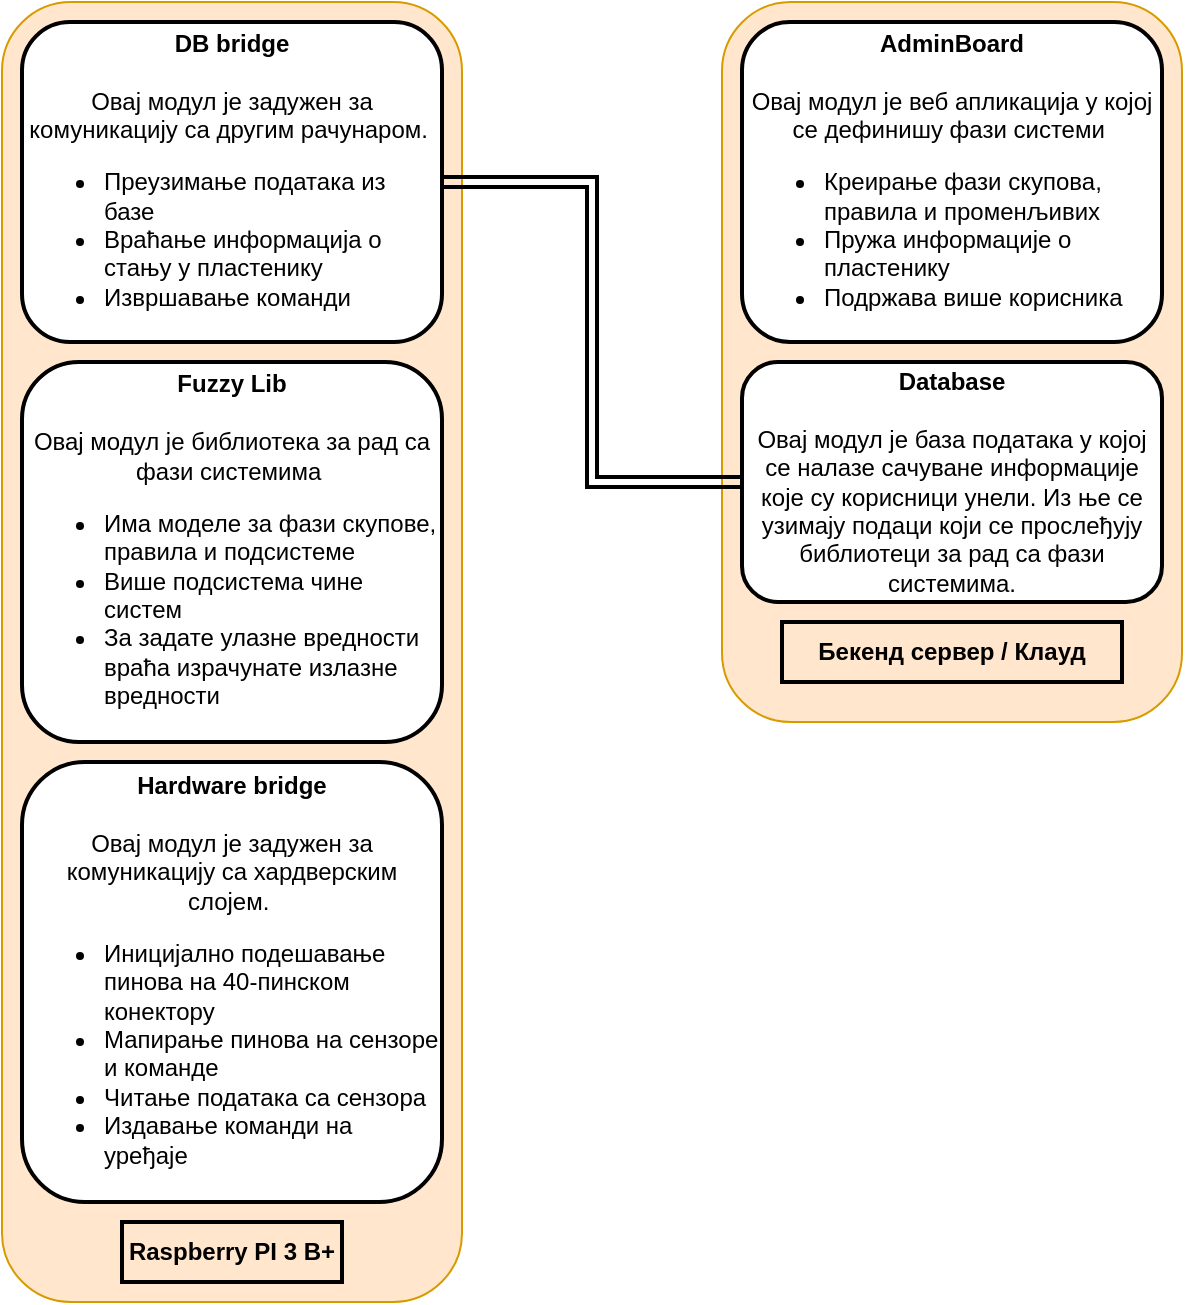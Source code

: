 <mxfile version="20.8.16" type="device"><diagram name="Page-1" id="SUOSC542dbUZPZs8SgWq"><mxGraphModel dx="1418" dy="828" grid="1" gridSize="10" guides="1" tooltips="1" connect="1" arrows="1" fold="1" page="1" pageScale="1" pageWidth="64" pageHeight="100" math="0" shadow="0"><root><mxCell id="0"/><mxCell id="1" parent="0"/><mxCell id="WyqKuFxJvzC-T47TCdgN-7" value="" style="rounded=1;whiteSpace=wrap;html=1;fillColor=#ffe6cc;strokeColor=#d79b00;" parent="1" vertex="1"><mxGeometry x="385" y="20" width="230" height="360" as="geometry"/></mxCell><mxCell id="WyqKuFxJvzC-T47TCdgN-1" value="" style="rounded=1;whiteSpace=wrap;html=1;fillColor=#ffe6cc;strokeColor=#d79b00;" parent="1" vertex="1"><mxGeometry x="25" y="20" width="230" height="650" as="geometry"/></mxCell><mxCell id="WyqKuFxJvzC-T47TCdgN-2" value="Raspberry PI 3 B+" style="rounded=0;whiteSpace=wrap;html=1;fillColor=#ffe6cc;strokeColor=#000000;fontStyle=1;strokeWidth=2;" parent="1" vertex="1"><mxGeometry x="85" y="630" width="110" height="30" as="geometry"/></mxCell><mxCell id="WyqKuFxJvzC-T47TCdgN-11" style="rounded=0;orthogonalLoop=1;jettySize=auto;html=1;exitX=1;exitY=0.5;exitDx=0;exitDy=0;entryX=0;entryY=0.5;entryDx=0;entryDy=0;strokeWidth=2;shape=link;edgeStyle=orthogonalEdgeStyle;" parent="1" source="WyqKuFxJvzC-T47TCdgN-3" target="WyqKuFxJvzC-T47TCdgN-10" edge="1"><mxGeometry relative="1" as="geometry"/></mxCell><mxCell id="WyqKuFxJvzC-T47TCdgN-3" value="&lt;b&gt;DB bridge&lt;br&gt;&lt;/b&gt;&lt;br&gt;Овај модул је задужен за комуникацију са другим рачунаром.&amp;nbsp;&lt;br&gt;&lt;ul&gt;&lt;li style=&quot;text-align: left;&quot;&gt;Преузимање података из базе&lt;/li&gt;&lt;li style=&quot;text-align: left;&quot;&gt;Враћање информација о стању у пластенику&lt;/li&gt;&lt;li style=&quot;text-align: left;&quot;&gt;Извршавање команди&lt;/li&gt;&lt;/ul&gt;" style="rounded=1;whiteSpace=wrap;html=1;strokeColor=#000000;strokeWidth=2;" parent="1" vertex="1"><mxGeometry x="35" y="30" width="210" height="160" as="geometry"/></mxCell><mxCell id="WyqKuFxJvzC-T47TCdgN-4" value="&lt;b&gt;Hardware bridge&lt;br&gt;&lt;/b&gt;&lt;br&gt;Овај модул је задужен за комуникацију са хардверским слојем.&amp;nbsp;&lt;br&gt;&lt;ul&gt;&lt;li style=&quot;text-align: left;&quot;&gt;Иницијално подешавање пинова на 40-пинском конектору&lt;/li&gt;&lt;li style=&quot;text-align: left;&quot;&gt;Мапирање пинова на сензоре и команде&lt;/li&gt;&lt;li style=&quot;text-align: left;&quot;&gt;Читање података са сензора&amp;nbsp;&lt;/li&gt;&lt;li style=&quot;text-align: left;&quot;&gt;Издавање команди на уређаје&lt;/li&gt;&lt;/ul&gt;" style="rounded=1;whiteSpace=wrap;html=1;strokeColor=#000000;strokeWidth=2;" parent="1" vertex="1"><mxGeometry x="35" y="400" width="210" height="220" as="geometry"/></mxCell><mxCell id="WyqKuFxJvzC-T47TCdgN-5" value="&lt;b&gt;Fuzzy Lib&lt;br&gt;&lt;/b&gt;&lt;br&gt;Овај модул је библиотека за рад са фази системима&amp;nbsp;&lt;br&gt;&lt;ul&gt;&lt;li style=&quot;text-align: left;&quot;&gt;Има моделе за фази скупове, правила и подсистеме&lt;/li&gt;&lt;li style=&quot;text-align: left;&quot;&gt;Више подсистема чине систем&lt;/li&gt;&lt;li style=&quot;text-align: left;&quot;&gt;За задате улазне вредности враћа израчунате излазне вредности&lt;/li&gt;&lt;/ul&gt;" style="rounded=1;whiteSpace=wrap;html=1;strokeColor=#000000;strokeWidth=2;" parent="1" vertex="1"><mxGeometry x="35" y="200" width="210" height="190" as="geometry"/></mxCell><mxCell id="WyqKuFxJvzC-T47TCdgN-8" value="Бекенд сервер / Клауд" style="rounded=0;whiteSpace=wrap;html=1;fillColor=#ffe6cc;strokeColor=#000000;fontStyle=1;strokeWidth=2;" parent="1" vertex="1"><mxGeometry x="415" y="330" width="170" height="30" as="geometry"/></mxCell><mxCell id="WyqKuFxJvzC-T47TCdgN-9" value="&lt;b&gt;AdminBoard&lt;br&gt;&lt;/b&gt;&lt;br&gt;Овај модул је веб апликација у којој се дефинишу фази системи&amp;nbsp;&lt;br&gt;&lt;ul&gt;&lt;li style=&quot;text-align: left;&quot;&gt;Креирање фази скупова, правила и променљивих&lt;/li&gt;&lt;li style=&quot;text-align: left;&quot;&gt;Пружа информације о пластенику&lt;/li&gt;&lt;li style=&quot;text-align: left;&quot;&gt;Подржава више корисника&lt;/li&gt;&lt;/ul&gt;" style="rounded=1;whiteSpace=wrap;html=1;strokeColor=#000000;strokeWidth=2;" parent="1" vertex="1"><mxGeometry x="395" y="30" width="210" height="160" as="geometry"/></mxCell><mxCell id="WyqKuFxJvzC-T47TCdgN-10" value="&lt;b&gt;Database&lt;br&gt;&lt;/b&gt;&lt;br&gt;&lt;div style=&quot;&quot;&gt;&lt;span style=&quot;background-color: initial;&quot;&gt;Овај модул је база података у којој се налазе сачуване информације које су корисници унели. Из ње се узимају подаци који се прослеђују библиотеци за рад са фази системима.&lt;/span&gt;&lt;/div&gt;" style="rounded=1;whiteSpace=wrap;html=1;strokeColor=#000000;strokeWidth=2;" parent="1" vertex="1"><mxGeometry x="395" y="200" width="210" height="120" as="geometry"/></mxCell><mxCell id="0xGqZQJwQDrlKs4Rpe98-1" style="edgeStyle=orthogonalEdgeStyle;rounded=0;orthogonalLoop=1;jettySize=auto;html=1;exitX=0.5;exitY=1;exitDx=0;exitDy=0;" parent="1" source="WyqKuFxJvzC-T47TCdgN-8" target="WyqKuFxJvzC-T47TCdgN-8" edge="1"><mxGeometry relative="1" as="geometry"/></mxCell></root></mxGraphModel></diagram></mxfile>